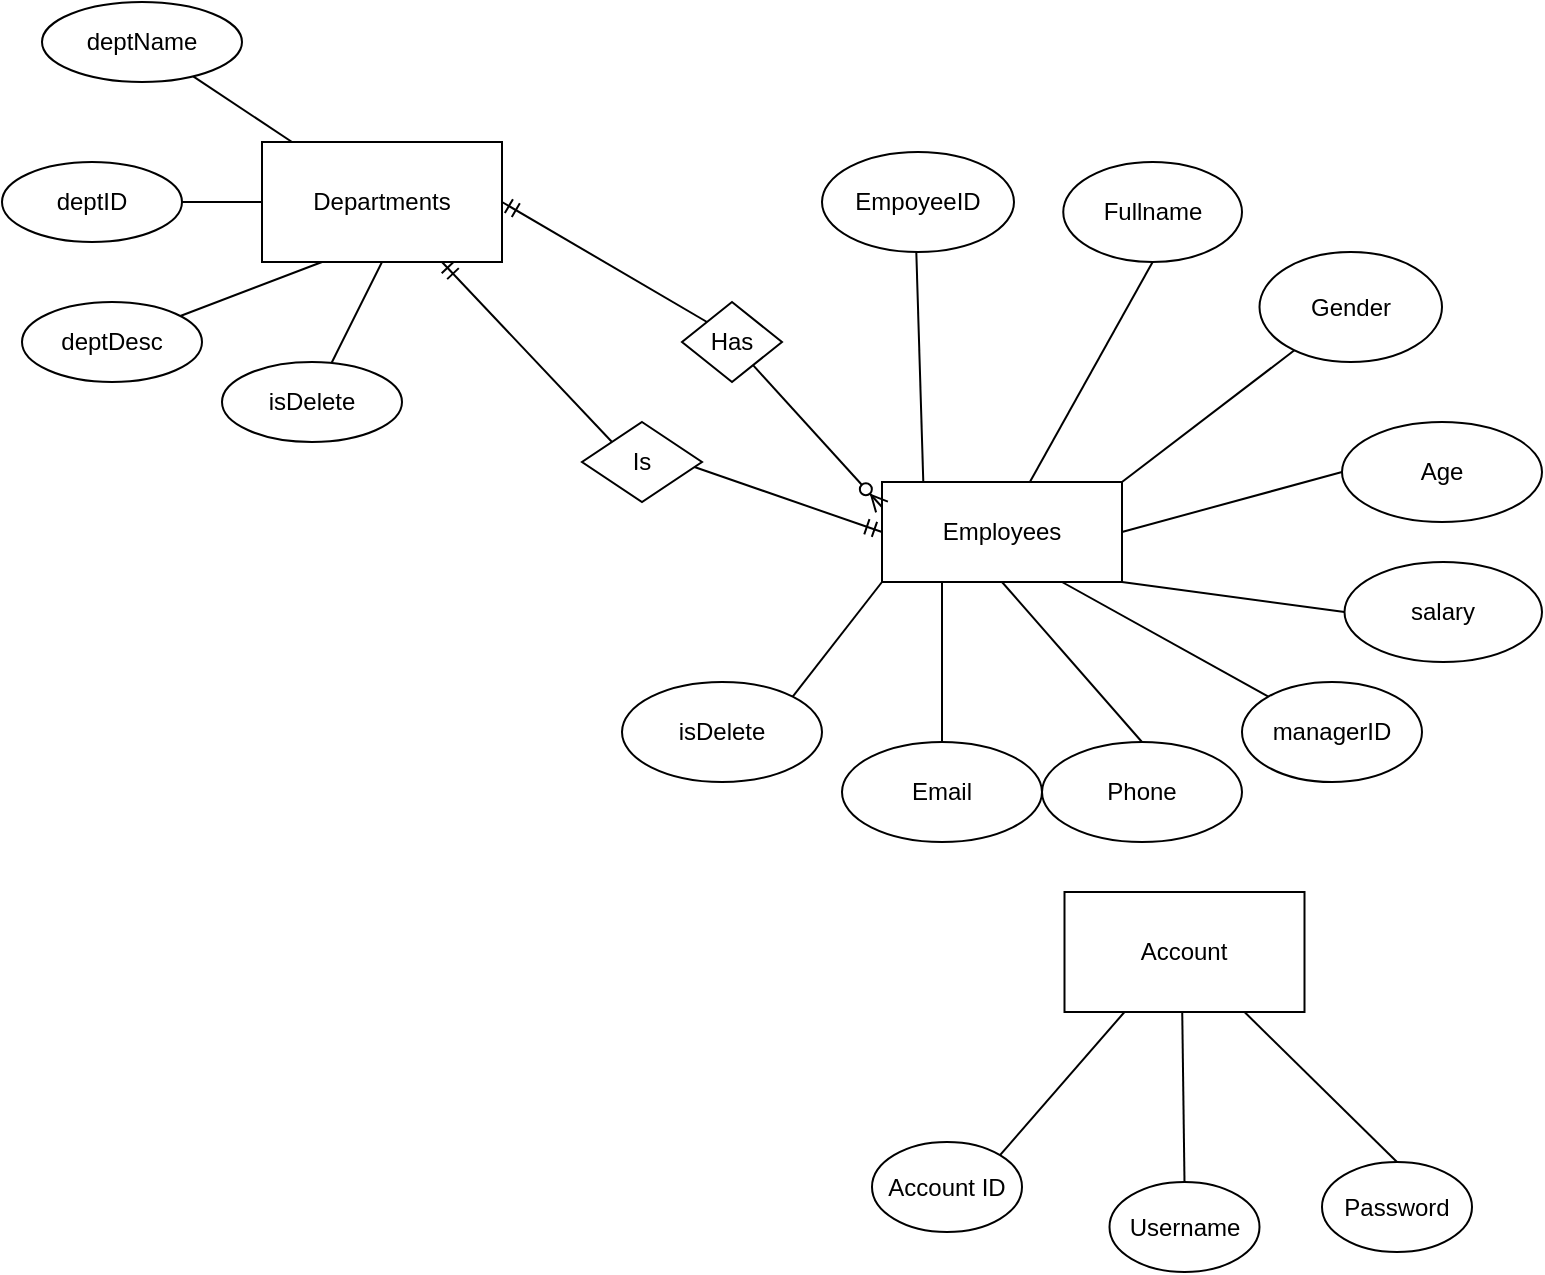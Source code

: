 <mxfile version="21.1.1" type="github">
  <diagram name="Trang-1" id="3GENcBDF0UVFm20Mfzve">
    <mxGraphModel dx="1114" dy="623" grid="1" gridSize="10" guides="1" tooltips="1" connect="1" arrows="1" fold="1" page="1" pageScale="1" pageWidth="827" pageHeight="1169" math="0" shadow="0">
      <root>
        <mxCell id="0" />
        <mxCell id="1" parent="0" />
        <mxCell id="DCryzGYHTG0MbwkWddd8-76" style="rounded=0;orthogonalLoop=1;jettySize=auto;html=1;exitX=0.5;exitY=1;exitDx=0;exitDy=0;endArrow=none;endFill=0;entryX=0.5;entryY=0;entryDx=0;entryDy=0;" parent="1" source="DCryzGYHTG0MbwkWddd8-1" target="DCryzGYHTG0MbwkWddd8-41" edge="1">
          <mxGeometry relative="1" as="geometry">
            <mxPoint x="483.153" y="380.018" as="targetPoint" />
          </mxGeometry>
        </mxCell>
        <mxCell id="J3JnKKIDoOfgt4WcDdmw-6" style="rounded=0;orthogonalLoop=1;jettySize=auto;html=1;exitX=1;exitY=1;exitDx=0;exitDy=0;entryX=0;entryY=0.5;entryDx=0;entryDy=0;endArrow=none;endFill=0;" parent="1" source="DCryzGYHTG0MbwkWddd8-1" target="J3JnKKIDoOfgt4WcDdmw-4" edge="1">
          <mxGeometry relative="1" as="geometry" />
        </mxCell>
        <mxCell id="sMX412j8zi3DBe_wIJBO-5" style="rounded=0;orthogonalLoop=1;jettySize=auto;html=1;exitX=0;exitY=1;exitDx=0;exitDy=0;entryX=1;entryY=0;entryDx=0;entryDy=0;endArrow=none;endFill=0;" edge="1" parent="1" source="DCryzGYHTG0MbwkWddd8-1" target="sMX412j8zi3DBe_wIJBO-4">
          <mxGeometry relative="1" as="geometry" />
        </mxCell>
        <mxCell id="DCryzGYHTG0MbwkWddd8-1" value="Employees" style="rounded=0;whiteSpace=wrap;html=1;" parent="1" vertex="1">
          <mxGeometry x="460" y="250" width="120" height="50" as="geometry" />
        </mxCell>
        <mxCell id="J3JnKKIDoOfgt4WcDdmw-8" style="rounded=0;orthogonalLoop=1;jettySize=auto;html=1;exitX=0.75;exitY=1;exitDx=0;exitDy=0;entryX=0;entryY=0;entryDx=0;entryDy=0;endArrow=none;endFill=0;startArrow=ERmandOne;startFill=0;" parent="1" source="DCryzGYHTG0MbwkWddd8-25" target="J3JnKKIDoOfgt4WcDdmw-7" edge="1">
          <mxGeometry relative="1" as="geometry" />
        </mxCell>
        <mxCell id="sMX412j8zi3DBe_wIJBO-3" style="rounded=0;orthogonalLoop=1;jettySize=auto;html=1;exitX=0.5;exitY=1;exitDx=0;exitDy=0;endArrow=none;endFill=0;" edge="1" parent="1" source="DCryzGYHTG0MbwkWddd8-25" target="sMX412j8zi3DBe_wIJBO-2">
          <mxGeometry relative="1" as="geometry" />
        </mxCell>
        <mxCell id="DCryzGYHTG0MbwkWddd8-25" value="Departments" style="rounded=0;whiteSpace=wrap;html=1;glass=0;" parent="1" vertex="1">
          <mxGeometry x="150" y="80" width="120" height="60" as="geometry" />
        </mxCell>
        <mxCell id="DCryzGYHTG0MbwkWddd8-26" value="" style="fontSize=12;html=1;endArrow=ERzeroToMany;startArrow=none;rounded=0;entryX=0;entryY=0.25;entryDx=0;entryDy=0;startFill=0;" parent="1" source="DCryzGYHTG0MbwkWddd8-67" target="DCryzGYHTG0MbwkWddd8-1" edge="1">
          <mxGeometry width="100" height="100" relative="1" as="geometry">
            <mxPoint x="380" y="190" as="sourcePoint" />
            <mxPoint x="480" y="90" as="targetPoint" />
          </mxGeometry>
        </mxCell>
        <mxCell id="DCryzGYHTG0MbwkWddd8-73" style="rounded=0;orthogonalLoop=1;jettySize=auto;html=1;exitX=0.5;exitY=1;exitDx=0;exitDy=0;entryX=0.172;entryY=-0.009;entryDx=0;entryDy=0;entryPerimeter=0;endArrow=none;endFill=0;" parent="1" target="DCryzGYHTG0MbwkWddd8-1" edge="1">
          <mxGeometry relative="1" as="geometry">
            <mxPoint x="477" y="130" as="sourcePoint" />
          </mxGeometry>
        </mxCell>
        <mxCell id="DCryzGYHTG0MbwkWddd8-34" value="EmpoyeeID" style="ellipse;whiteSpace=wrap;html=1;" parent="1" vertex="1">
          <mxGeometry x="430" y="85" width="96" height="50" as="geometry" />
        </mxCell>
        <mxCell id="DCryzGYHTG0MbwkWddd8-74" style="rounded=0;orthogonalLoop=1;jettySize=auto;html=1;exitX=0.5;exitY=1;exitDx=0;exitDy=0;endArrow=none;endFill=0;" parent="1" source="DCryzGYHTG0MbwkWddd8-38" target="DCryzGYHTG0MbwkWddd8-1" edge="1">
          <mxGeometry relative="1" as="geometry" />
        </mxCell>
        <mxCell id="DCryzGYHTG0MbwkWddd8-38" value="Fullname" style="ellipse;whiteSpace=wrap;html=1;" parent="1" vertex="1">
          <mxGeometry x="550.63" y="90" width="89.37" height="50" as="geometry" />
        </mxCell>
        <mxCell id="DCryzGYHTG0MbwkWddd8-75" style="rounded=0;orthogonalLoop=1;jettySize=auto;html=1;entryX=1;entryY=0;entryDx=0;entryDy=0;endArrow=none;endFill=0;" parent="1" source="DCryzGYHTG0MbwkWddd8-39" target="DCryzGYHTG0MbwkWddd8-1" edge="1">
          <mxGeometry relative="1" as="geometry" />
        </mxCell>
        <mxCell id="DCryzGYHTG0MbwkWddd8-39" value="Gender" style="ellipse;whiteSpace=wrap;html=1;" parent="1" vertex="1">
          <mxGeometry x="648.75" y="135" width="91.25" height="55" as="geometry" />
        </mxCell>
        <mxCell id="DCryzGYHTG0MbwkWddd8-41" value="Phone" style="ellipse;whiteSpace=wrap;html=1;" parent="1" vertex="1">
          <mxGeometry x="540" y="380" width="100" height="50" as="geometry" />
        </mxCell>
        <mxCell id="DCryzGYHTG0MbwkWddd8-84" style="rounded=0;orthogonalLoop=1;jettySize=auto;html=1;exitX=1;exitY=0.5;exitDx=0;exitDy=0;endArrow=none;endFill=0;entryX=0;entryY=0.5;entryDx=0;entryDy=0;" parent="1" source="DCryzGYHTG0MbwkWddd8-46" target="DCryzGYHTG0MbwkWddd8-25" edge="1">
          <mxGeometry relative="1" as="geometry" />
        </mxCell>
        <mxCell id="DCryzGYHTG0MbwkWddd8-46" value="deptID" style="ellipse;whiteSpace=wrap;html=1;" parent="1" vertex="1">
          <mxGeometry x="20" y="90" width="90" height="40" as="geometry" />
        </mxCell>
        <mxCell id="DCryzGYHTG0MbwkWddd8-85" style="rounded=0;orthogonalLoop=1;jettySize=auto;html=1;endArrow=none;endFill=0;" parent="1" source="DCryzGYHTG0MbwkWddd8-48" target="DCryzGYHTG0MbwkWddd8-25" edge="1">
          <mxGeometry relative="1" as="geometry" />
        </mxCell>
        <mxCell id="DCryzGYHTG0MbwkWddd8-48" value="deptName" style="ellipse;whiteSpace=wrap;html=1;" parent="1" vertex="1">
          <mxGeometry x="40" y="10" width="100" height="40" as="geometry" />
        </mxCell>
        <mxCell id="DCryzGYHTG0MbwkWddd8-68" value="" style="fontSize=12;html=1;endArrow=none;startArrow=ERmandOne;rounded=0;exitX=1;exitY=0.5;exitDx=0;exitDy=0;entryX=0;entryY=0;entryDx=0;entryDy=0;endFill=0;" parent="1" source="DCryzGYHTG0MbwkWddd8-25" target="DCryzGYHTG0MbwkWddd8-67" edge="1">
          <mxGeometry width="100" height="100" relative="1" as="geometry">
            <mxPoint x="220" y="140" as="sourcePoint" />
            <mxPoint x="390" y="260" as="targetPoint" />
          </mxGeometry>
        </mxCell>
        <mxCell id="DCryzGYHTG0MbwkWddd8-67" value="Has" style="rhombus;whiteSpace=wrap;html=1;" parent="1" vertex="1">
          <mxGeometry x="360" y="160" width="50" height="40" as="geometry" />
        </mxCell>
        <mxCell id="DCryzGYHTG0MbwkWddd8-80" style="edgeStyle=orthogonalEdgeStyle;rounded=0;orthogonalLoop=1;jettySize=auto;html=1;exitX=0.5;exitY=1;exitDx=0;exitDy=0;" parent="1" edge="1">
          <mxGeometry relative="1" as="geometry">
            <mxPoint x="580" y="370" as="sourcePoint" />
            <mxPoint x="580" y="370" as="targetPoint" />
          </mxGeometry>
        </mxCell>
        <mxCell id="DCryzGYHTG0MbwkWddd8-96" style="rounded=0;orthogonalLoop=1;jettySize=auto;html=1;exitX=0.5;exitY=0;exitDx=0;exitDy=0;entryX=0.25;entryY=1;entryDx=0;entryDy=0;endArrow=none;endFill=0;" parent="1" source="DCryzGYHTG0MbwkWddd8-94" target="DCryzGYHTG0MbwkWddd8-1" edge="1">
          <mxGeometry relative="1" as="geometry">
            <mxPoint x="405.355" y="347.322" as="sourcePoint" />
            <Array as="points" />
          </mxGeometry>
        </mxCell>
        <mxCell id="DCryzGYHTG0MbwkWddd8-94" value="Email" style="ellipse;whiteSpace=wrap;html=1;" parent="1" vertex="1">
          <mxGeometry x="440" y="380" width="100" height="50" as="geometry" />
        </mxCell>
        <mxCell id="DCryzGYHTG0MbwkWddd8-102" style="rounded=0;orthogonalLoop=1;jettySize=auto;html=1;entryX=0.5;entryY=0;entryDx=0;entryDy=0;endArrow=none;endFill=0;exitX=0.49;exitY=0.917;exitDx=0;exitDy=0;exitPerimeter=0;" parent="1" source="DCryzGYHTG0MbwkWddd8-97" target="DCryzGYHTG0MbwkWddd8-99" edge="1">
          <mxGeometry relative="1" as="geometry">
            <mxPoint x="611" y="520" as="sourcePoint" />
          </mxGeometry>
        </mxCell>
        <mxCell id="DCryzGYHTG0MbwkWddd8-103" style="rounded=0;orthogonalLoop=1;jettySize=auto;html=1;endArrow=none;endFill=0;entryX=0.5;entryY=0;entryDx=0;entryDy=0;exitX=0.75;exitY=1;exitDx=0;exitDy=0;" parent="1" source="DCryzGYHTG0MbwkWddd8-97" target="DCryzGYHTG0MbwkWddd8-100" edge="1">
          <mxGeometry relative="1" as="geometry">
            <mxPoint x="971.25" y="590" as="targetPoint" />
            <mxPoint x="650" y="520" as="sourcePoint" />
          </mxGeometry>
        </mxCell>
        <mxCell id="DCryzGYHTG0MbwkWddd8-97" value="Account" style="rounded=0;whiteSpace=wrap;html=1;" parent="1" vertex="1">
          <mxGeometry x="551.25" y="455" width="120" height="60" as="geometry" />
        </mxCell>
        <mxCell id="DCryzGYHTG0MbwkWddd8-101" style="rounded=0;orthogonalLoop=1;jettySize=auto;html=1;exitX=1;exitY=0;exitDx=0;exitDy=0;endArrow=none;endFill=0;entryX=0.25;entryY=1;entryDx=0;entryDy=0;" parent="1" source="DCryzGYHTG0MbwkWddd8-98" target="DCryzGYHTG0MbwkWddd8-97" edge="1">
          <mxGeometry relative="1" as="geometry">
            <mxPoint x="570" y="520" as="targetPoint" />
          </mxGeometry>
        </mxCell>
        <mxCell id="DCryzGYHTG0MbwkWddd8-98" value="Account ID" style="ellipse;whiteSpace=wrap;html=1;" parent="1" vertex="1">
          <mxGeometry x="455" y="580" width="75" height="45" as="geometry" />
        </mxCell>
        <mxCell id="DCryzGYHTG0MbwkWddd8-99" value="Username" style="ellipse;whiteSpace=wrap;html=1;" parent="1" vertex="1">
          <mxGeometry x="573.75" y="600" width="75" height="45" as="geometry" />
        </mxCell>
        <mxCell id="DCryzGYHTG0MbwkWddd8-100" value="Password" style="ellipse;whiteSpace=wrap;html=1;" parent="1" vertex="1">
          <mxGeometry x="680" y="590" width="75" height="45" as="geometry" />
        </mxCell>
        <mxCell id="ZWzYuaEWwGwxkJzM4Gtl-2" style="rounded=0;orthogonalLoop=1;jettySize=auto;html=1;exitX=0;exitY=0.5;exitDx=0;exitDy=0;endArrow=none;endFill=0;entryX=1;entryY=0.5;entryDx=0;entryDy=0;" parent="1" source="ZWzYuaEWwGwxkJzM4Gtl-1" target="DCryzGYHTG0MbwkWddd8-1" edge="1">
          <mxGeometry relative="1" as="geometry">
            <mxPoint x="580" y="260" as="targetPoint" />
          </mxGeometry>
        </mxCell>
        <mxCell id="ZWzYuaEWwGwxkJzM4Gtl-1" value="Age" style="ellipse;whiteSpace=wrap;html=1;" parent="1" vertex="1">
          <mxGeometry x="690" y="220" width="100" height="50" as="geometry" />
        </mxCell>
        <mxCell id="J3JnKKIDoOfgt4WcDdmw-4" value="salary" style="ellipse;whiteSpace=wrap;html=1;" parent="1" vertex="1">
          <mxGeometry x="691.25" y="290" width="98.75" height="50" as="geometry" />
        </mxCell>
        <mxCell id="J3JnKKIDoOfgt4WcDdmw-9" style="rounded=0;orthogonalLoop=1;jettySize=auto;html=1;exitX=1;exitY=1;exitDx=0;exitDy=0;entryX=0;entryY=0.5;entryDx=0;entryDy=0;endArrow=ERmandOne;endFill=0;" parent="1" target="DCryzGYHTG0MbwkWddd8-1" edge="1">
          <mxGeometry relative="1" as="geometry">
            <mxPoint x="359" y="240" as="sourcePoint" />
          </mxGeometry>
        </mxCell>
        <mxCell id="J3JnKKIDoOfgt4WcDdmw-7" value="Is" style="rhombus;whiteSpace=wrap;html=1;" parent="1" vertex="1">
          <mxGeometry x="310" y="220" width="60" height="40" as="geometry" />
        </mxCell>
        <mxCell id="J3JnKKIDoOfgt4WcDdmw-12" style="rounded=0;orthogonalLoop=1;jettySize=auto;html=1;exitX=0;exitY=0;exitDx=0;exitDy=0;endArrow=none;endFill=0;entryX=0.75;entryY=1;entryDx=0;entryDy=0;" parent="1" source="J3JnKKIDoOfgt4WcDdmw-11" target="DCryzGYHTG0MbwkWddd8-1" edge="1">
          <mxGeometry relative="1" as="geometry">
            <mxPoint x="510" y="320" as="targetPoint" />
          </mxGeometry>
        </mxCell>
        <mxCell id="J3JnKKIDoOfgt4WcDdmw-11" value="managerID" style="ellipse;whiteSpace=wrap;html=1;" parent="1" vertex="1">
          <mxGeometry x="640" y="350" width="90" height="50" as="geometry" />
        </mxCell>
        <mxCell id="sMX412j8zi3DBe_wIJBO-1" value="" style="rounded=0;orthogonalLoop=1;jettySize=auto;html=1;exitX=0.25;exitY=1;exitDx=0;exitDy=0;endArrow=none;endFill=0;" edge="1" parent="1" source="DCryzGYHTG0MbwkWddd8-25" target="DCryzGYHTG0MbwkWddd8-51">
          <mxGeometry relative="1" as="geometry">
            <mxPoint x="140" y="135" as="sourcePoint" />
            <mxPoint x="80" y="240" as="targetPoint" />
            <Array as="points" />
          </mxGeometry>
        </mxCell>
        <mxCell id="DCryzGYHTG0MbwkWddd8-51" value="deptDesc" style="ellipse;whiteSpace=wrap;html=1;" parent="1" vertex="1">
          <mxGeometry x="30" y="160" width="90" height="40" as="geometry" />
        </mxCell>
        <mxCell id="sMX412j8zi3DBe_wIJBO-2" value="isDelete" style="ellipse;whiteSpace=wrap;html=1;" vertex="1" parent="1">
          <mxGeometry x="130" y="190" width="90" height="40" as="geometry" />
        </mxCell>
        <mxCell id="sMX412j8zi3DBe_wIJBO-4" value="isDelete" style="ellipse;whiteSpace=wrap;html=1;" vertex="1" parent="1">
          <mxGeometry x="330" y="350" width="100" height="50" as="geometry" />
        </mxCell>
      </root>
    </mxGraphModel>
  </diagram>
</mxfile>
